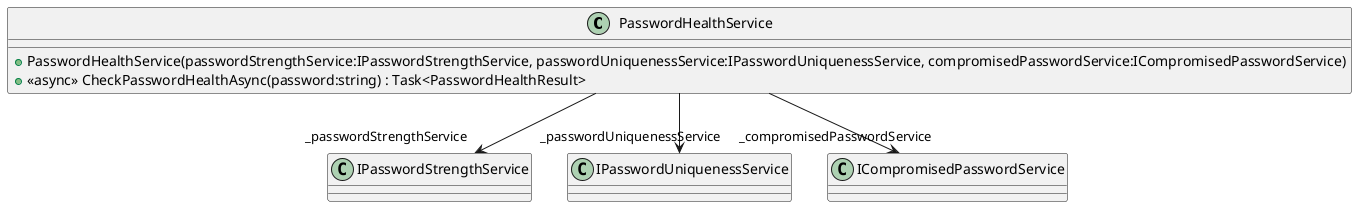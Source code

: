 @startuml
class PasswordHealthService {
    + PasswordHealthService(passwordStrengthService:IPasswordStrengthService, passwordUniquenessService:IPasswordUniquenessService, compromisedPasswordService:ICompromisedPasswordService)
    + <<async>> CheckPasswordHealthAsync(password:string) : Task<PasswordHealthResult>
}
PasswordHealthService --> "_passwordStrengthService" IPasswordStrengthService
PasswordHealthService --> "_passwordUniquenessService" IPasswordUniquenessService
PasswordHealthService --> "_compromisedPasswordService" ICompromisedPasswordService
@enduml
